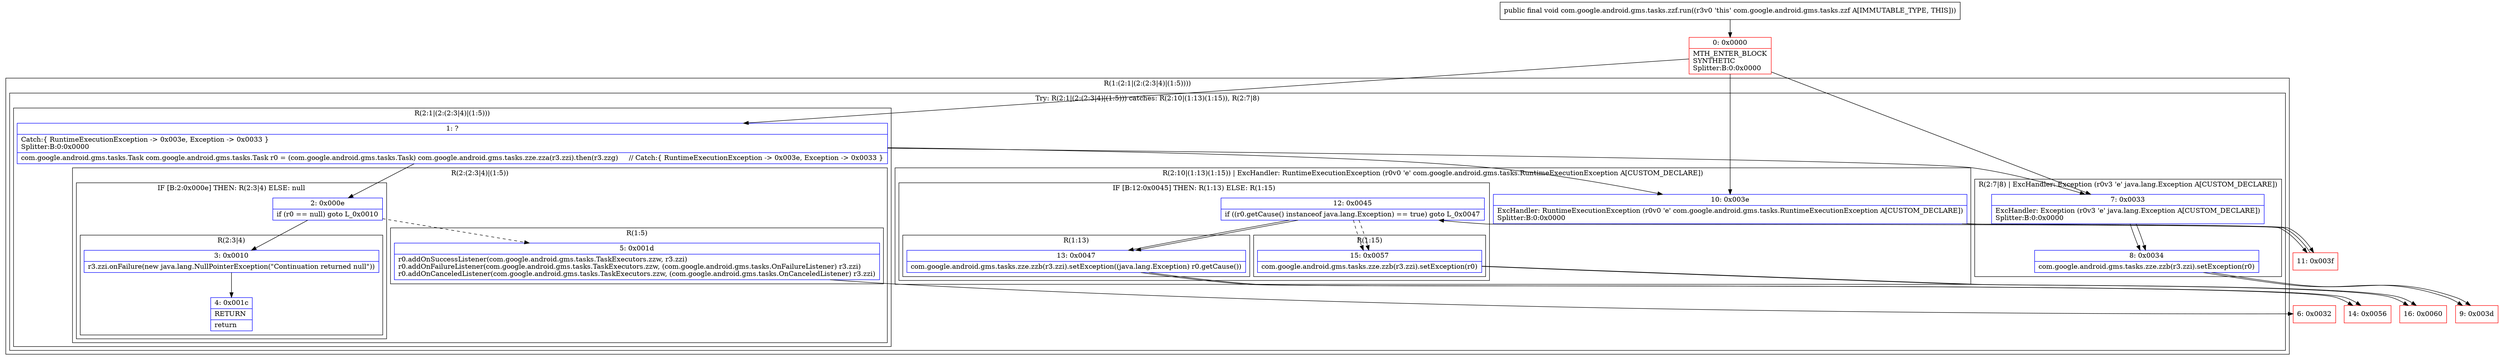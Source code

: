 digraph "CFG forcom.google.android.gms.tasks.zzf.run()V" {
subgraph cluster_Region_692499733 {
label = "R(1:(2:1|(2:(2:3|4)|(1:5))))";
node [shape=record,color=blue];
subgraph cluster_TryCatchRegion_2108501385 {
label = "Try: R(2:1|(2:(2:3|4)|(1:5))) catches: R(2:10|(1:13)(1:15)), R(2:7|8)";
node [shape=record,color=blue];
subgraph cluster_Region_135474186 {
label = "R(2:1|(2:(2:3|4)|(1:5)))";
node [shape=record,color=blue];
Node_1 [shape=record,label="{1\:\ ?|Catch:\{ RuntimeExecutionException \-\> 0x003e, Exception \-\> 0x0033 \}\lSplitter:B:0:0x0000\l|com.google.android.gms.tasks.Task com.google.android.gms.tasks.Task r0 = (com.google.android.gms.tasks.Task) com.google.android.gms.tasks.zze.zza(r3.zzi).then(r3.zzg)     \/\/ Catch:\{ RuntimeExecutionException \-\> 0x003e, Exception \-\> 0x0033 \}\l}"];
subgraph cluster_Region_1010165924 {
label = "R(2:(2:3|4)|(1:5))";
node [shape=record,color=blue];
subgraph cluster_IfRegion_137073302 {
label = "IF [B:2:0x000e] THEN: R(2:3|4) ELSE: null";
node [shape=record,color=blue];
Node_2 [shape=record,label="{2\:\ 0x000e|if (r0 == null) goto L_0x0010\l}"];
subgraph cluster_Region_560411968 {
label = "R(2:3|4)";
node [shape=record,color=blue];
Node_3 [shape=record,label="{3\:\ 0x0010|r3.zzi.onFailure(new java.lang.NullPointerException(\"Continuation returned null\"))\l}"];
Node_4 [shape=record,label="{4\:\ 0x001c|RETURN\l|return\l}"];
}
}
subgraph cluster_Region_1803897739 {
label = "R(1:5)";
node [shape=record,color=blue];
Node_5 [shape=record,label="{5\:\ 0x001d|r0.addOnSuccessListener(com.google.android.gms.tasks.TaskExecutors.zzw, r3.zzi)\lr0.addOnFailureListener(com.google.android.gms.tasks.TaskExecutors.zzw, (com.google.android.gms.tasks.OnFailureListener) r3.zzi)\lr0.addOnCanceledListener(com.google.android.gms.tasks.TaskExecutors.zzw, (com.google.android.gms.tasks.OnCanceledListener) r3.zzi)\l}"];
}
}
}
subgraph cluster_Region_1033228900 {
label = "R(2:10|(1:13)(1:15)) | ExcHandler: RuntimeExecutionException (r0v0 'e' com.google.android.gms.tasks.RuntimeExecutionException A[CUSTOM_DECLARE])\l";
node [shape=record,color=blue];
Node_10 [shape=record,label="{10\:\ 0x003e|ExcHandler: RuntimeExecutionException (r0v0 'e' com.google.android.gms.tasks.RuntimeExecutionException A[CUSTOM_DECLARE])\lSplitter:B:0:0x0000\l}"];
subgraph cluster_IfRegion_692085050 {
label = "IF [B:12:0x0045] THEN: R(1:13) ELSE: R(1:15)";
node [shape=record,color=blue];
Node_12 [shape=record,label="{12\:\ 0x0045|if ((r0.getCause() instanceof java.lang.Exception) == true) goto L_0x0047\l}"];
subgraph cluster_Region_983813246 {
label = "R(1:13)";
node [shape=record,color=blue];
Node_13 [shape=record,label="{13\:\ 0x0047|com.google.android.gms.tasks.zze.zzb(r3.zzi).setException((java.lang.Exception) r0.getCause())\l}"];
}
subgraph cluster_Region_586560351 {
label = "R(1:15)";
node [shape=record,color=blue];
Node_15 [shape=record,label="{15\:\ 0x0057|com.google.android.gms.tasks.zze.zzb(r3.zzi).setException(r0)\l}"];
}
}
}
subgraph cluster_Region_837014423 {
label = "R(2:7|8) | ExcHandler: Exception (r0v3 'e' java.lang.Exception A[CUSTOM_DECLARE])\l";
node [shape=record,color=blue];
Node_7 [shape=record,label="{7\:\ 0x0033|ExcHandler: Exception (r0v3 'e' java.lang.Exception A[CUSTOM_DECLARE])\lSplitter:B:0:0x0000\l}"];
Node_8 [shape=record,label="{8\:\ 0x0034|com.google.android.gms.tasks.zze.zzb(r3.zzi).setException(r0)\l}"];
}
}
}
subgraph cluster_Region_1033228900 {
label = "R(2:10|(1:13)(1:15)) | ExcHandler: RuntimeExecutionException (r0v0 'e' com.google.android.gms.tasks.RuntimeExecutionException A[CUSTOM_DECLARE])\l";
node [shape=record,color=blue];
Node_10 [shape=record,label="{10\:\ 0x003e|ExcHandler: RuntimeExecutionException (r0v0 'e' com.google.android.gms.tasks.RuntimeExecutionException A[CUSTOM_DECLARE])\lSplitter:B:0:0x0000\l}"];
subgraph cluster_IfRegion_692085050 {
label = "IF [B:12:0x0045] THEN: R(1:13) ELSE: R(1:15)";
node [shape=record,color=blue];
Node_12 [shape=record,label="{12\:\ 0x0045|if ((r0.getCause() instanceof java.lang.Exception) == true) goto L_0x0047\l}"];
subgraph cluster_Region_983813246 {
label = "R(1:13)";
node [shape=record,color=blue];
Node_13 [shape=record,label="{13\:\ 0x0047|com.google.android.gms.tasks.zze.zzb(r3.zzi).setException((java.lang.Exception) r0.getCause())\l}"];
}
subgraph cluster_Region_586560351 {
label = "R(1:15)";
node [shape=record,color=blue];
Node_15 [shape=record,label="{15\:\ 0x0057|com.google.android.gms.tasks.zze.zzb(r3.zzi).setException(r0)\l}"];
}
}
}
subgraph cluster_Region_837014423 {
label = "R(2:7|8) | ExcHandler: Exception (r0v3 'e' java.lang.Exception A[CUSTOM_DECLARE])\l";
node [shape=record,color=blue];
Node_7 [shape=record,label="{7\:\ 0x0033|ExcHandler: Exception (r0v3 'e' java.lang.Exception A[CUSTOM_DECLARE])\lSplitter:B:0:0x0000\l}"];
Node_8 [shape=record,label="{8\:\ 0x0034|com.google.android.gms.tasks.zze.zzb(r3.zzi).setException(r0)\l}"];
}
Node_0 [shape=record,color=red,label="{0\:\ 0x0000|MTH_ENTER_BLOCK\lSYNTHETIC\lSplitter:B:0:0x0000\l}"];
Node_6 [shape=record,color=red,label="{6\:\ 0x0032}"];
Node_9 [shape=record,color=red,label="{9\:\ 0x003d}"];
Node_11 [shape=record,color=red,label="{11\:\ 0x003f}"];
Node_14 [shape=record,color=red,label="{14\:\ 0x0056}"];
Node_16 [shape=record,color=red,label="{16\:\ 0x0060}"];
MethodNode[shape=record,label="{public final void com.google.android.gms.tasks.zzf.run((r3v0 'this' com.google.android.gms.tasks.zzf A[IMMUTABLE_TYPE, THIS])) }"];
MethodNode -> Node_0;
Node_1 -> Node_2;
Node_1 -> Node_10;
Node_1 -> Node_7;
Node_2 -> Node_3;
Node_2 -> Node_5[style=dashed];
Node_3 -> Node_4;
Node_5 -> Node_6;
Node_10 -> Node_11;
Node_12 -> Node_13;
Node_12 -> Node_15[style=dashed];
Node_13 -> Node_14;
Node_15 -> Node_16;
Node_7 -> Node_8;
Node_8 -> Node_9;
Node_10 -> Node_11;
Node_12 -> Node_13;
Node_12 -> Node_15[style=dashed];
Node_13 -> Node_14;
Node_15 -> Node_16;
Node_7 -> Node_8;
Node_8 -> Node_9;
Node_0 -> Node_1;
Node_0 -> Node_10;
Node_0 -> Node_7;
Node_11 -> Node_12;
}


